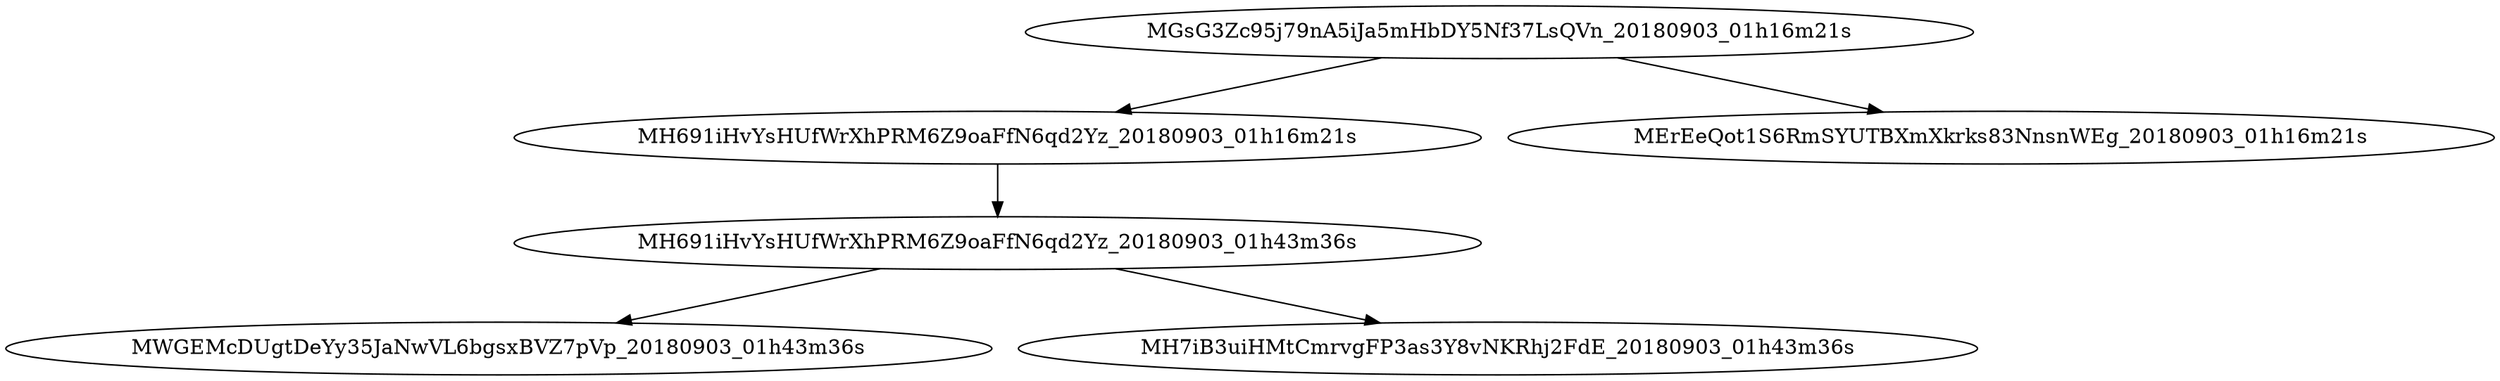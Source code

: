 digraph{rankdir=TB;MH691iHvYsHUfWrXhPRM6Z9oaFfN6qd2Yz_20180903_01h43m36s -> MWGEMcDUgtDeYy35JaNwVL6bgsxBVZ7pVp_20180903_01h43m36s;
MH691iHvYsHUfWrXhPRM6Z9oaFfN6qd2Yz_20180903_01h16m21s -> MH691iHvYsHUfWrXhPRM6Z9oaFfN6qd2Yz_20180903_01h43m36s;
MGsG3Zc95j79nA5iJa5mHbDY5Nf37LsQVn_20180903_01h16m21s -> MH691iHvYsHUfWrXhPRM6Z9oaFfN6qd2Yz_20180903_01h16m21s;
MGsG3Zc95j79nA5iJa5mHbDY5Nf37LsQVn_20180903_01h16m21s -> MErEeQot1S6RmSYUTBXmXkrks83NnsnWEg_20180903_01h16m21s;
MH691iHvYsHUfWrXhPRM6Z9oaFfN6qd2Yz_20180903_01h43m36s -> MH7iB3uiHMtCmrvgFP3as3Y8vNKRhj2FdE_20180903_01h43m36s;
}
